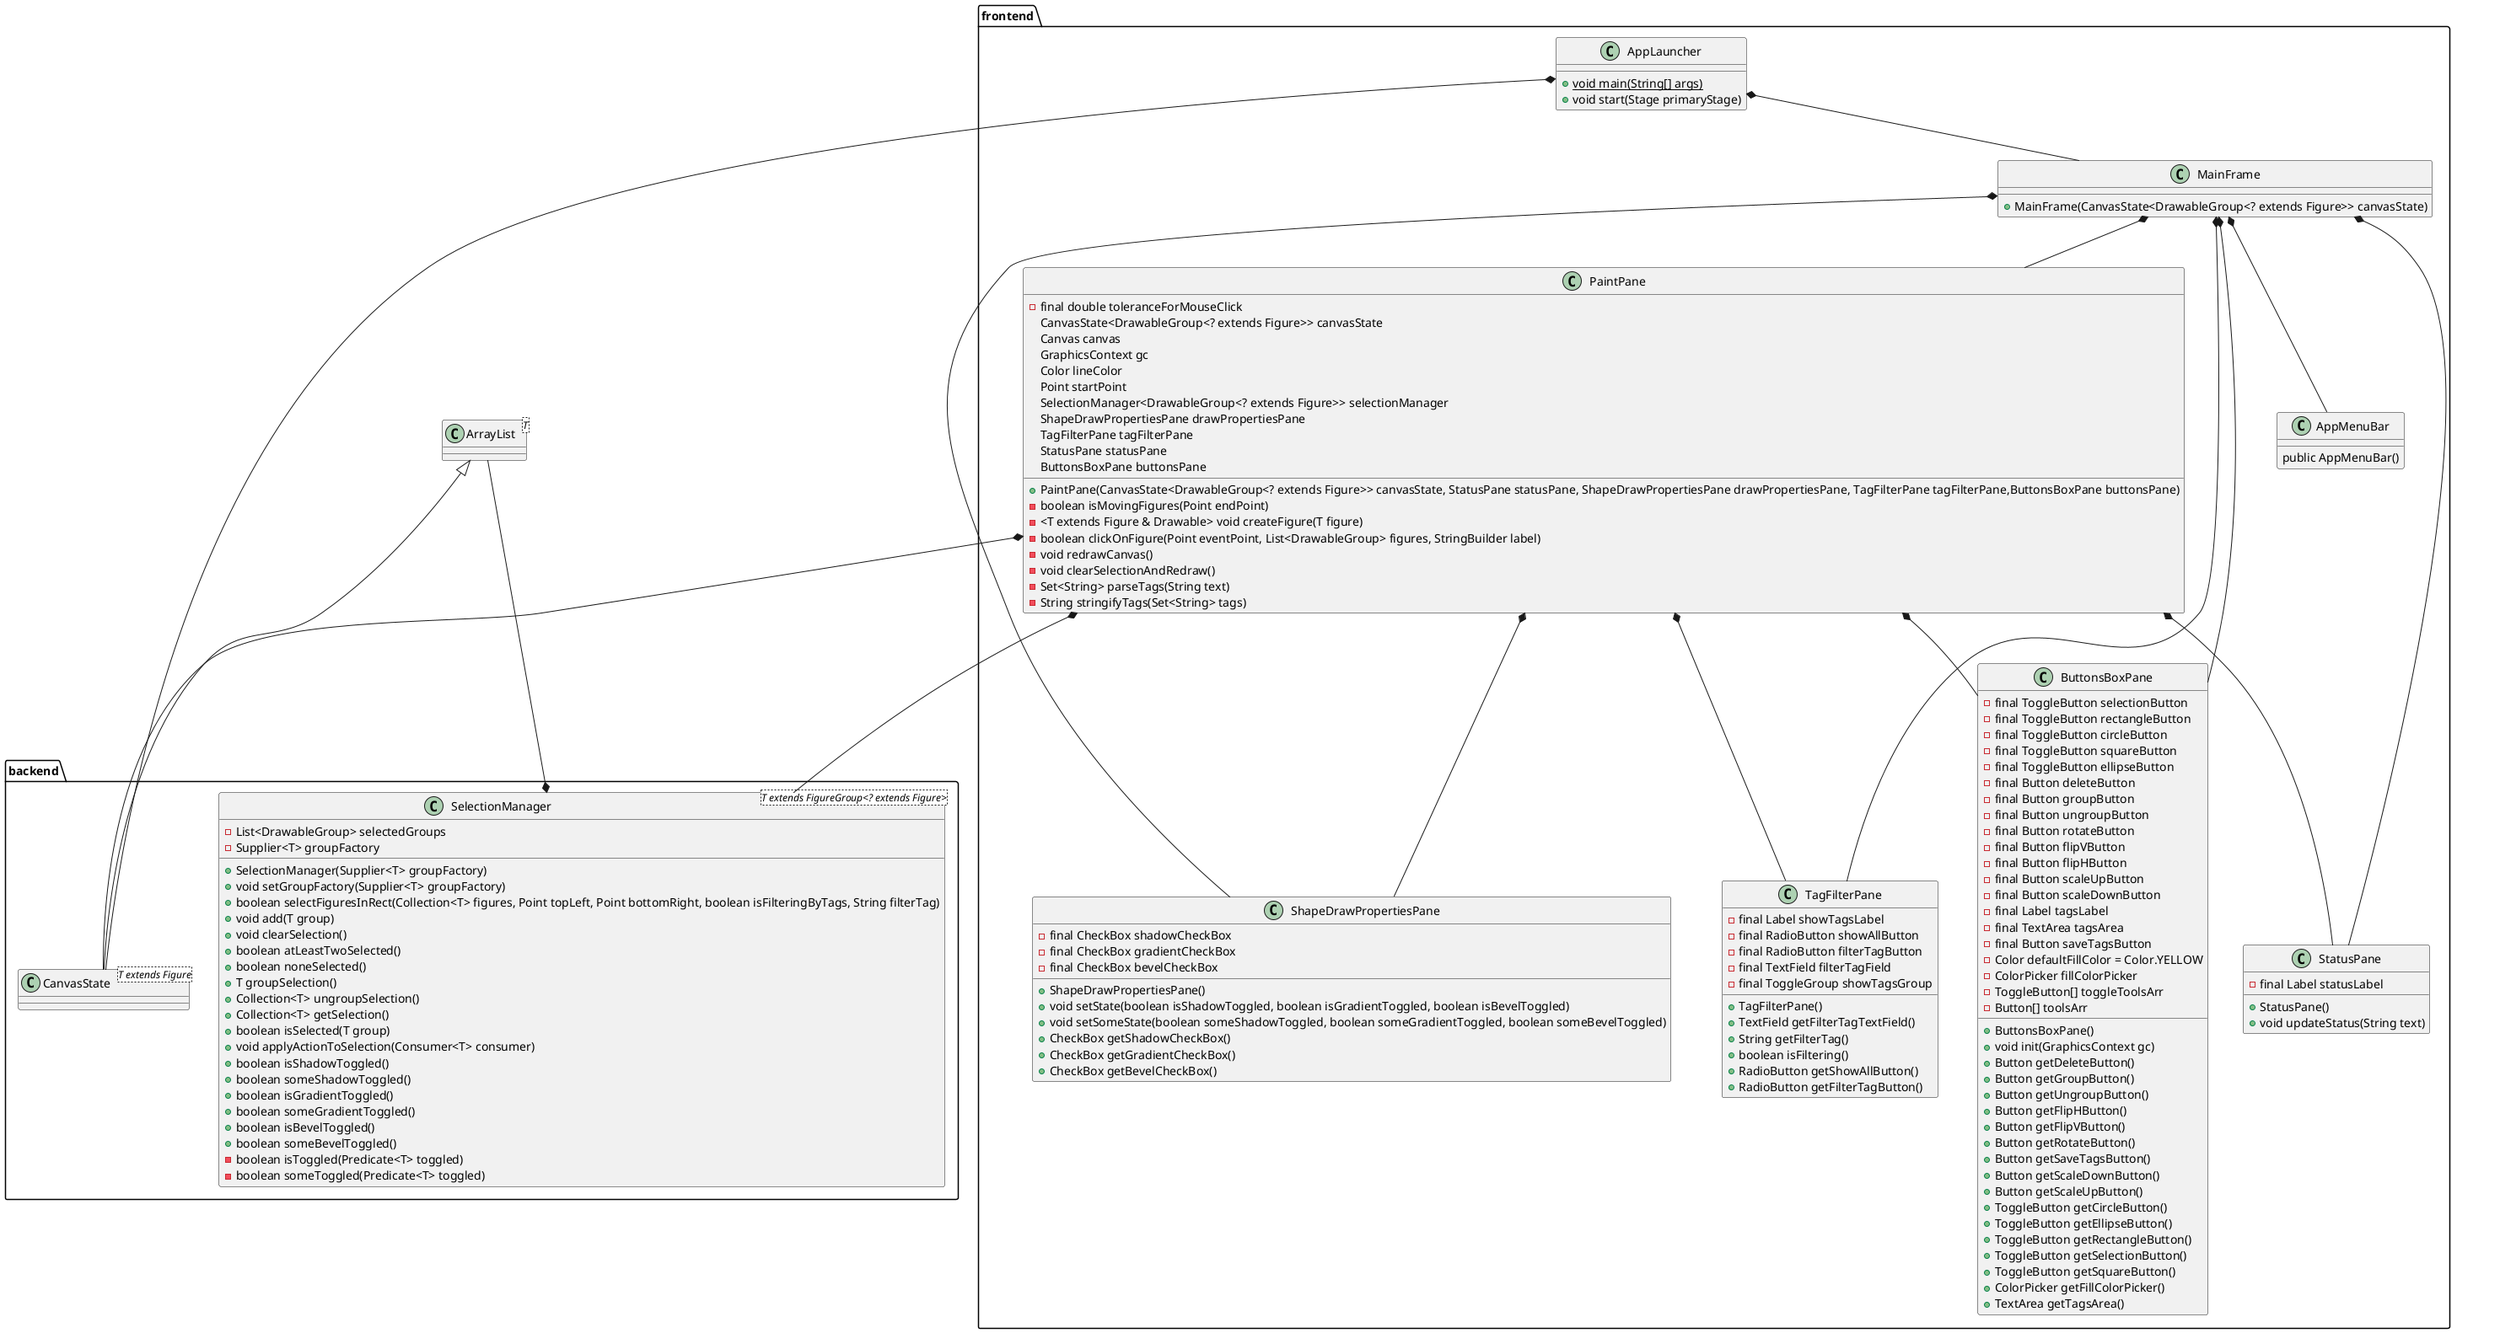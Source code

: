 @startuml
class ArrayList<T>{}
package backend <<Folder>> {
 
class CanvasState<T extends Figure>{}



class SelectionManager<T extends FigureGroup<? extends Figure>> {
  - List<DrawableGroup> selectedGroups
  - Supplier<T> groupFactory
  +SelectionManager(Supplier<T> groupFactory)
  +void setGroupFactory(Supplier<T> groupFactory) 
  +boolean selectFiguresInRect(Collection<T> figures, Point topLeft, Point bottomRight, boolean isFilteringByTags, String filterTag)
  + void add(T group)
  + void clearSelection()
  + boolean atLeastTwoSelected() 
  + boolean noneSelected()
  + T groupSelection()
  + Collection<T> ungroupSelection() 
  + Collection<T> getSelection()
  + boolean isSelected(T group)
  + void applyActionToSelection(Consumer<T> consumer)
  + boolean isShadowToggled()
  + boolean someShadowToggled()
  + boolean isGradientToggled()
  + boolean someGradientToggled()
  + boolean isBevelToggled()
  + boolean someBevelToggled()
  -boolean isToggled(Predicate<T> toggled)
  -boolean someToggled(Predicate<T> toggled)
  
}

}

package frontend <<Folder>> {
ArrayList <|-- CanvasState

class AppLauncher{

+{static} void main(String[] args)
+void start(Stage primaryStage)
}

AppLauncher *--CanvasState
AppLauncher *--MainFrame

class MainFrame {

+MainFrame(CanvasState<DrawableGroup<? extends Figure>> canvasState)
}

MainFrame *-- AppMenuBar
MainFrame *-- StatusPane
MainFrame *-- ShapeDrawPropertiesPane
MainFrame *-- TagFilterPane
MainFrame *-- ButtonsBoxPane
MainFrame *-- PaintPane

class AppMenuBar {
    public AppMenuBar()
}



class TagFilterPane{
    
    -final Label showTagsLabel
    -final RadioButton showAllButton
    -final RadioButton filterTagButton
    -final TextField filterTagField
    -final ToggleGroup showTagsGroup

    +TagFilterPane()
    +TextField getFilterTagTextField()
    +String getFilterTag()
    +boolean isFiltering()
    +RadioButton getShowAllButton()
    +RadioButton getFilterTagButton()
}

 class StatusPane {
	-final Label statusLabel
	+StatusPane()
	+void updateStatus(String text)
}


class ShapeDrawPropertiesPane {
    -final CheckBox shadowCheckBox
    -final CheckBox gradientCheckBox
    -final CheckBox bevelCheckBox

    +ShapeDrawPropertiesPane()
    +void setState(boolean isShadowToggled, boolean isGradientToggled, boolean isBevelToggled) 
    +void setSomeState(boolean someShadowToggled, boolean someGradientToggled, boolean someBevelToggled)
    +CheckBox getShadowCheckBox() 
    +CheckBox getGradientCheckBox()
    +CheckBox getBevelCheckBox()
}

class ButtonsBoxPane {

    -final ToggleButton selectionButton
    -final ToggleButton rectangleButton
    -final ToggleButton circleButton
    -final ToggleButton squareButton
    -final ToggleButton ellipseButton
    -final Button deleteButton
    -final Button groupButton
    -final Button ungroupButton
    -final Button rotateButton
    -final Button flipVButton
    -final Button flipHButton
    -final Button scaleUpButton
    -final Button scaleDownButton
    -final Label tagsLabel
    -final TextArea tagsArea
    -final Button saveTagsButton
    -Color defaultFillColor = Color.YELLOW
    -ColorPicker fillColorPicker
    -ToggleButton[] toggleToolsArr
    -Button[] toolsArr
    +ButtonsBoxPane()
    +void init(GraphicsContext gc)
    +Button getDeleteButton() 
    +Button getGroupButton() 
    +Button getUngroupButton() 
    +Button getFlipHButton() 
    +Button getFlipVButton() 
    +Button getRotateButton() 
    +Button getSaveTagsButton() 
    +Button getScaleDownButton() 
    +Button getScaleUpButton() 
    +ToggleButton getCircleButton() 
    +ToggleButton getEllipseButton() 
    +ToggleButton getRectangleButton() 
    +ToggleButton getSelectionButton() 
    +ToggleButton getSquareButton() 
    +ColorPicker getFillColorPicker()
    +TextArea getTagsArea() 
}






SelectionManager *-- ArrayList
PaintPane *-- CanvasState
PaintPane *-- StatusPane
PaintPane *-- ShapeDrawPropertiesPane
PaintPane *-- ButtonsBoxPane
PaintPane *-- TagFilterPane
PaintPane *-- SelectionManager 

class PaintPane {
    -final double toleranceForMouseClick
    CanvasState<DrawableGroup<? extends Figure>> canvasState
    Canvas canvas 
    GraphicsContext gc 
    Color lineColor 
    Point startPoint
    SelectionManager<DrawableGroup<? extends Figure>> selectionManager 
    ShapeDrawPropertiesPane drawPropertiesPane
    TagFilterPane tagFilterPane
    StatusPane statusPane
    ButtonsBoxPane buttonsPane
 
   +PaintPane(CanvasState<DrawableGroup<? extends Figure>> canvasState, StatusPane statusPane, ShapeDrawPropertiesPane drawPropertiesPane, TagFilterPane tagFilterPane,ButtonsBoxPane buttonsPane)
   -boolean isMovingFigures(Point endPoint)
   -<T extends Figure & Drawable> void createFigure(T figure)
   -boolean clickOnFigure(Point eventPoint, List<DrawableGroup> figures, StringBuilder label)
   -void redrawCanvas()
   -void clearSelectionAndRedraw()
   -Set<String> parseTags(String text)
   -String stringifyTags(Set<String> tags)
}
}
@enduml
